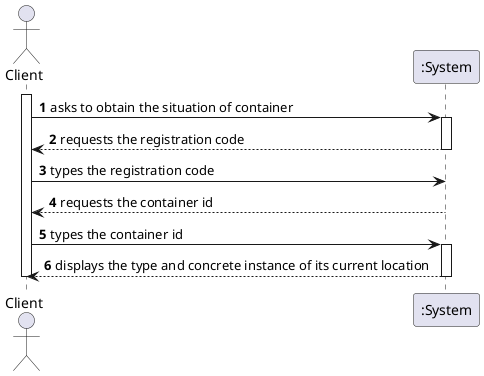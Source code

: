 @startuml
autonumber
actor Client as C

activate C
C -> ":System" : asks to obtain the situation of container
activate ":System"
":System" --> C : requests the registration code
deactivate ":System"
C -> ":System" : types the registration code
":System" --> C : requests the container id
deactivate ":System"
C -> ":System" : types the container id
activate ":System"
":System" --> C : displays the type and concrete instance of its current location
deactivate ":System"

deactivate C
@enduml